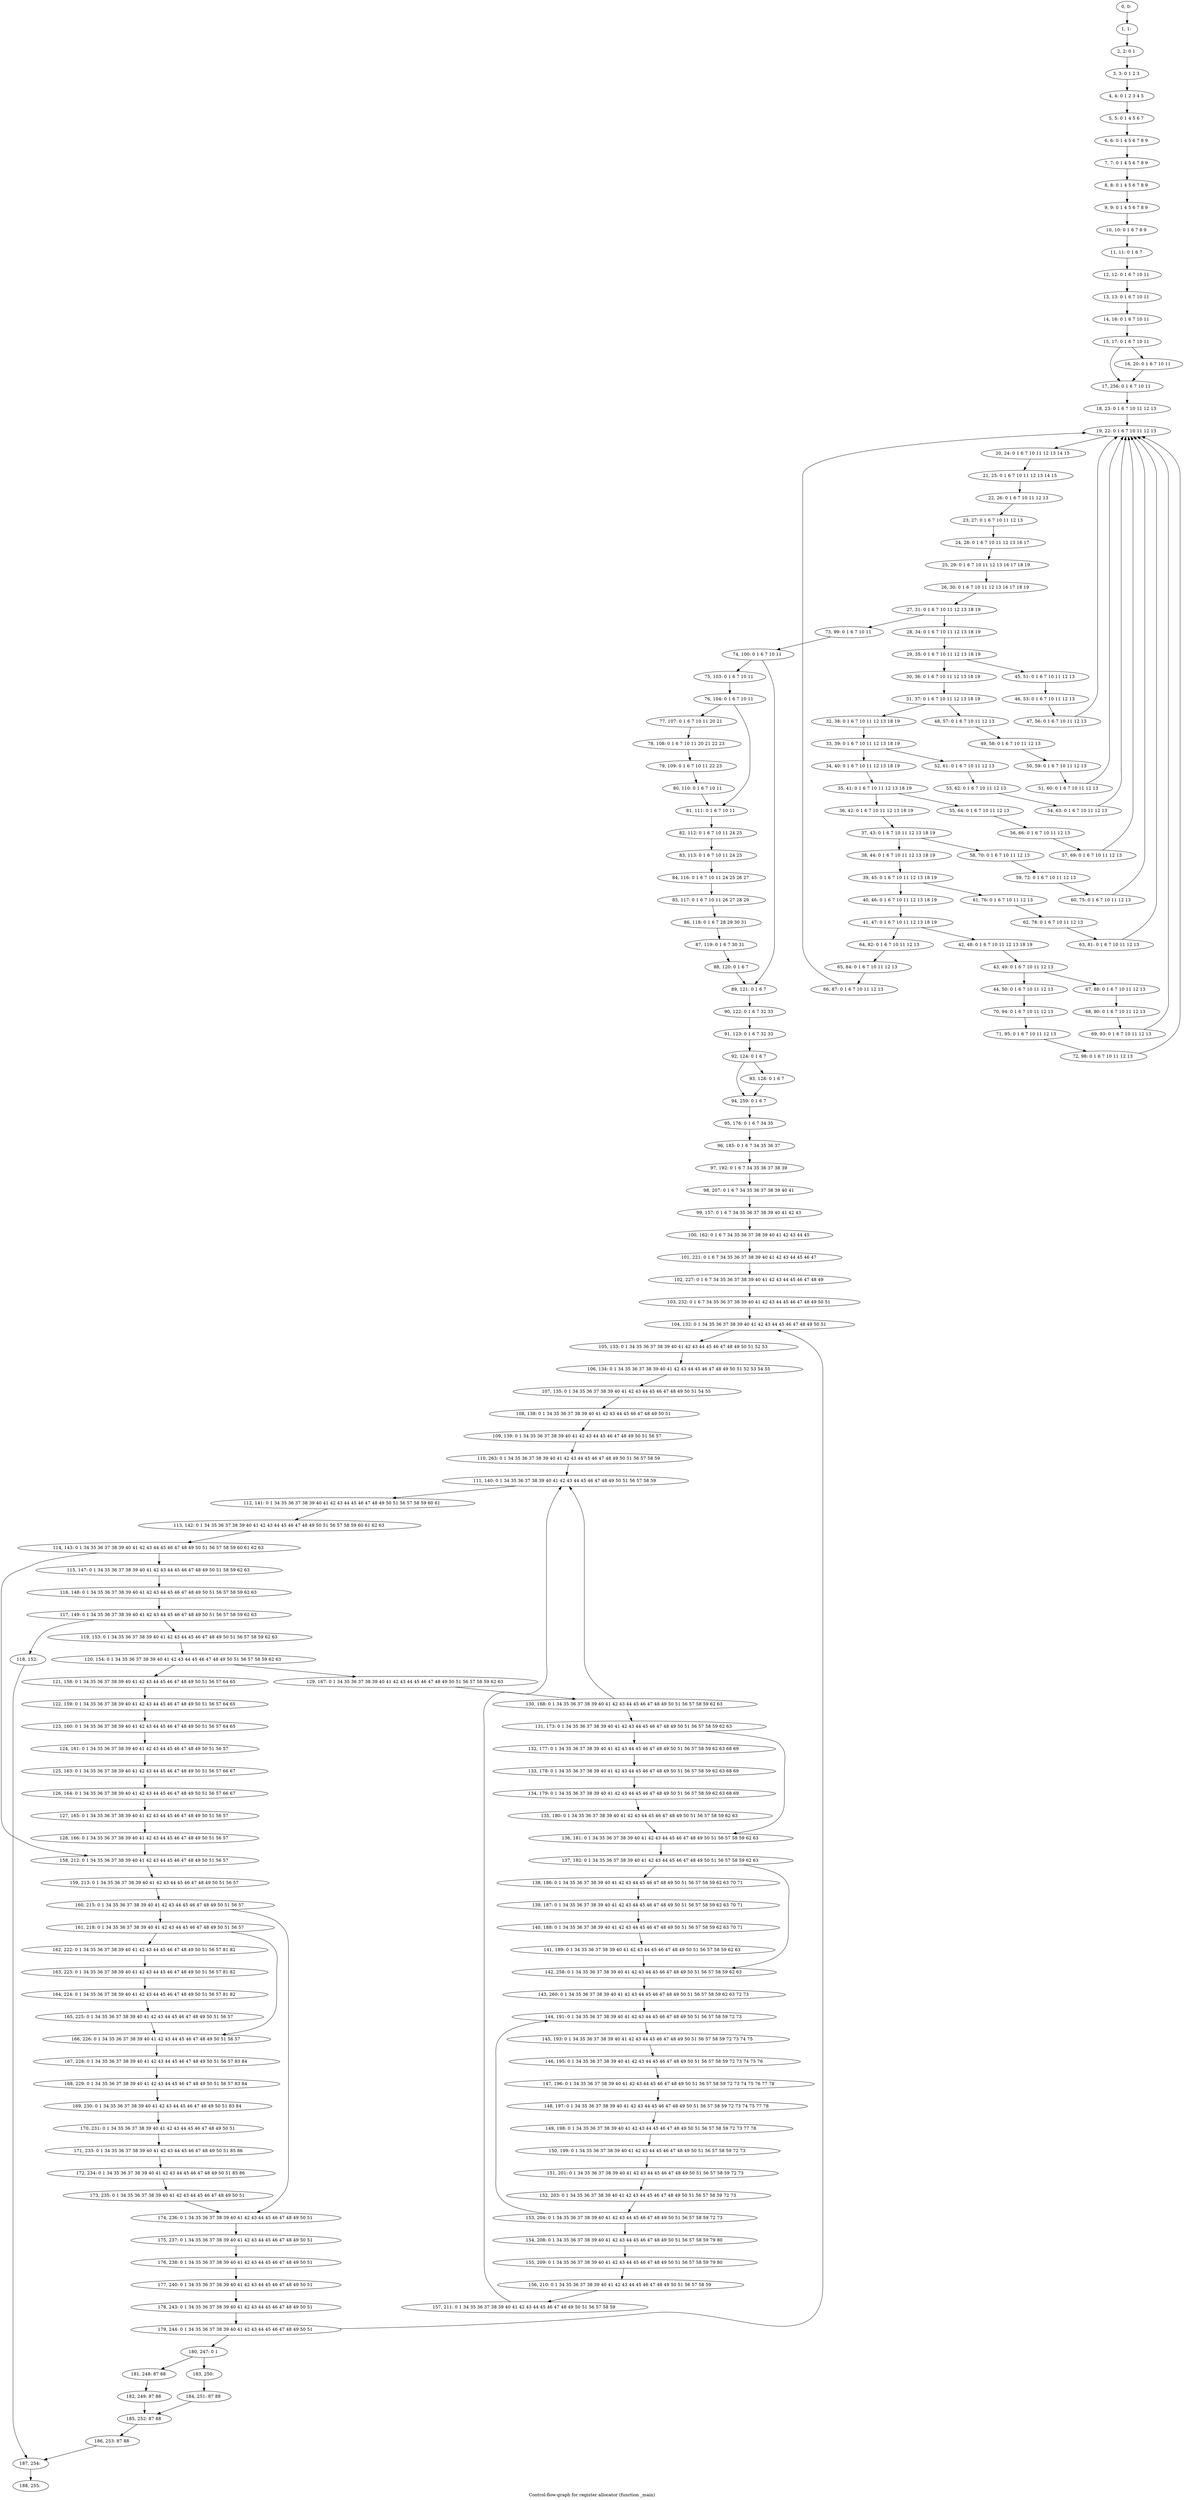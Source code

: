 digraph G {
graph [label="Control-flow-graph for register allocator (function _main)"]
0[label="0, 0: "];
1[label="1, 1: "];
2[label="2, 2: 0 1 "];
3[label="3, 3: 0 1 2 3 "];
4[label="4, 4: 0 1 2 3 4 5 "];
5[label="5, 5: 0 1 4 5 6 7 "];
6[label="6, 6: 0 1 4 5 6 7 8 9 "];
7[label="7, 7: 0 1 4 5 6 7 8 9 "];
8[label="8, 8: 0 1 4 5 6 7 8 9 "];
9[label="9, 9: 0 1 4 5 6 7 8 9 "];
10[label="10, 10: 0 1 6 7 8 9 "];
11[label="11, 11: 0 1 6 7 "];
12[label="12, 12: 0 1 6 7 10 11 "];
13[label="13, 13: 0 1 6 7 10 11 "];
14[label="14, 16: 0 1 6 7 10 11 "];
15[label="15, 17: 0 1 6 7 10 11 "];
16[label="16, 20: 0 1 6 7 10 11 "];
17[label="17, 256: 0 1 6 7 10 11 "];
18[label="18, 23: 0 1 6 7 10 11 12 13 "];
19[label="19, 22: 0 1 6 7 10 11 12 13 "];
20[label="20, 24: 0 1 6 7 10 11 12 13 14 15 "];
21[label="21, 25: 0 1 6 7 10 11 12 13 14 15 "];
22[label="22, 26: 0 1 6 7 10 11 12 13 "];
23[label="23, 27: 0 1 6 7 10 11 12 13 "];
24[label="24, 28: 0 1 6 7 10 11 12 13 16 17 "];
25[label="25, 29: 0 1 6 7 10 11 12 13 16 17 18 19 "];
26[label="26, 30: 0 1 6 7 10 11 12 13 16 17 18 19 "];
27[label="27, 31: 0 1 6 7 10 11 12 13 18 19 "];
28[label="28, 34: 0 1 6 7 10 11 12 13 18 19 "];
29[label="29, 35: 0 1 6 7 10 11 12 13 18 19 "];
30[label="30, 36: 0 1 6 7 10 11 12 13 18 19 "];
31[label="31, 37: 0 1 6 7 10 11 12 13 18 19 "];
32[label="32, 38: 0 1 6 7 10 11 12 13 18 19 "];
33[label="33, 39: 0 1 6 7 10 11 12 13 18 19 "];
34[label="34, 40: 0 1 6 7 10 11 12 13 18 19 "];
35[label="35, 41: 0 1 6 7 10 11 12 13 18 19 "];
36[label="36, 42: 0 1 6 7 10 11 12 13 18 19 "];
37[label="37, 43: 0 1 6 7 10 11 12 13 18 19 "];
38[label="38, 44: 0 1 6 7 10 11 12 13 18 19 "];
39[label="39, 45: 0 1 6 7 10 11 12 13 18 19 "];
40[label="40, 46: 0 1 6 7 10 11 12 13 18 19 "];
41[label="41, 47: 0 1 6 7 10 11 12 13 18 19 "];
42[label="42, 48: 0 1 6 7 10 11 12 13 18 19 "];
43[label="43, 49: 0 1 6 7 10 11 12 13 "];
44[label="44, 50: 0 1 6 7 10 11 12 13 "];
45[label="45, 51: 0 1 6 7 10 11 12 13 "];
46[label="46, 53: 0 1 6 7 10 11 12 13 "];
47[label="47, 56: 0 1 6 7 10 11 12 13 "];
48[label="48, 57: 0 1 6 7 10 11 12 13 "];
49[label="49, 58: 0 1 6 7 10 11 12 13 "];
50[label="50, 59: 0 1 6 7 10 11 12 13 "];
51[label="51, 60: 0 1 6 7 10 11 12 13 "];
52[label="52, 61: 0 1 6 7 10 11 12 13 "];
53[label="53, 62: 0 1 6 7 10 11 12 13 "];
54[label="54, 63: 0 1 6 7 10 11 12 13 "];
55[label="55, 64: 0 1 6 7 10 11 12 13 "];
56[label="56, 66: 0 1 6 7 10 11 12 13 "];
57[label="57, 69: 0 1 6 7 10 11 12 13 "];
58[label="58, 70: 0 1 6 7 10 11 12 13 "];
59[label="59, 72: 0 1 6 7 10 11 12 13 "];
60[label="60, 75: 0 1 6 7 10 11 12 13 "];
61[label="61, 76: 0 1 6 7 10 11 12 13 "];
62[label="62, 78: 0 1 6 7 10 11 12 13 "];
63[label="63, 81: 0 1 6 7 10 11 12 13 "];
64[label="64, 82: 0 1 6 7 10 11 12 13 "];
65[label="65, 84: 0 1 6 7 10 11 12 13 "];
66[label="66, 87: 0 1 6 7 10 11 12 13 "];
67[label="67, 88: 0 1 6 7 10 11 12 13 "];
68[label="68, 90: 0 1 6 7 10 11 12 13 "];
69[label="69, 93: 0 1 6 7 10 11 12 13 "];
70[label="70, 94: 0 1 6 7 10 11 12 13 "];
71[label="71, 95: 0 1 6 7 10 11 12 13 "];
72[label="72, 98: 0 1 6 7 10 11 12 13 "];
73[label="73, 99: 0 1 6 7 10 11 "];
74[label="74, 100: 0 1 6 7 10 11 "];
75[label="75, 103: 0 1 6 7 10 11 "];
76[label="76, 104: 0 1 6 7 10 11 "];
77[label="77, 107: 0 1 6 7 10 11 20 21 "];
78[label="78, 108: 0 1 6 7 10 11 20 21 22 23 "];
79[label="79, 109: 0 1 6 7 10 11 22 23 "];
80[label="80, 110: 0 1 6 7 10 11 "];
81[label="81, 111: 0 1 6 7 10 11 "];
82[label="82, 112: 0 1 6 7 10 11 24 25 "];
83[label="83, 113: 0 1 6 7 10 11 24 25 "];
84[label="84, 116: 0 1 6 7 10 11 24 25 26 27 "];
85[label="85, 117: 0 1 6 7 10 11 26 27 28 29 "];
86[label="86, 118: 0 1 6 7 28 29 30 31 "];
87[label="87, 119: 0 1 6 7 30 31 "];
88[label="88, 120: 0 1 6 7 "];
89[label="89, 121: 0 1 6 7 "];
90[label="90, 122: 0 1 6 7 32 33 "];
91[label="91, 123: 0 1 6 7 32 33 "];
92[label="92, 124: 0 1 6 7 "];
93[label="93, 128: 0 1 6 7 "];
94[label="94, 259: 0 1 6 7 "];
95[label="95, 176: 0 1 6 7 34 35 "];
96[label="96, 185: 0 1 6 7 34 35 36 37 "];
97[label="97, 192: 0 1 6 7 34 35 36 37 38 39 "];
98[label="98, 207: 0 1 6 7 34 35 36 37 38 39 40 41 "];
99[label="99, 157: 0 1 6 7 34 35 36 37 38 39 40 41 42 43 "];
100[label="100, 162: 0 1 6 7 34 35 36 37 38 39 40 41 42 43 44 45 "];
101[label="101, 221: 0 1 6 7 34 35 36 37 38 39 40 41 42 43 44 45 46 47 "];
102[label="102, 227: 0 1 6 7 34 35 36 37 38 39 40 41 42 43 44 45 46 47 48 49 "];
103[label="103, 232: 0 1 6 7 34 35 36 37 38 39 40 41 42 43 44 45 46 47 48 49 50 51 "];
104[label="104, 132: 0 1 34 35 36 37 38 39 40 41 42 43 44 45 46 47 48 49 50 51 "];
105[label="105, 133: 0 1 34 35 36 37 38 39 40 41 42 43 44 45 46 47 48 49 50 51 52 53 "];
106[label="106, 134: 0 1 34 35 36 37 38 39 40 41 42 43 44 45 46 47 48 49 50 51 52 53 54 55 "];
107[label="107, 135: 0 1 34 35 36 37 38 39 40 41 42 43 44 45 46 47 48 49 50 51 54 55 "];
108[label="108, 138: 0 1 34 35 36 37 38 39 40 41 42 43 44 45 46 47 48 49 50 51 "];
109[label="109, 139: 0 1 34 35 36 37 38 39 40 41 42 43 44 45 46 47 48 49 50 51 56 57 "];
110[label="110, 263: 0 1 34 35 36 37 38 39 40 41 42 43 44 45 46 47 48 49 50 51 56 57 58 59 "];
111[label="111, 140: 0 1 34 35 36 37 38 39 40 41 42 43 44 45 46 47 48 49 50 51 56 57 58 59 "];
112[label="112, 141: 0 1 34 35 36 37 38 39 40 41 42 43 44 45 46 47 48 49 50 51 56 57 58 59 60 61 "];
113[label="113, 142: 0 1 34 35 36 37 38 39 40 41 42 43 44 45 46 47 48 49 50 51 56 57 58 59 60 61 62 63 "];
114[label="114, 143: 0 1 34 35 36 37 38 39 40 41 42 43 44 45 46 47 48 49 50 51 56 57 58 59 60 61 62 63 "];
115[label="115, 147: 0 1 34 35 36 37 38 39 40 41 42 43 44 45 46 47 48 49 50 51 58 59 62 63 "];
116[label="116, 148: 0 1 34 35 36 37 38 39 40 41 42 43 44 45 46 47 48 49 50 51 56 57 58 59 62 63 "];
117[label="117, 149: 0 1 34 35 36 37 38 39 40 41 42 43 44 45 46 47 48 49 50 51 56 57 58 59 62 63 "];
118[label="118, 152: "];
119[label="119, 153: 0 1 34 35 36 37 38 39 40 41 42 43 44 45 46 47 48 49 50 51 56 57 58 59 62 63 "];
120[label="120, 154: 0 1 34 35 36 37 38 39 40 41 42 43 44 45 46 47 48 49 50 51 56 57 58 59 62 63 "];
121[label="121, 158: 0 1 34 35 36 37 38 39 40 41 42 43 44 45 46 47 48 49 50 51 56 57 64 65 "];
122[label="122, 159: 0 1 34 35 36 37 38 39 40 41 42 43 44 45 46 47 48 49 50 51 56 57 64 65 "];
123[label="123, 160: 0 1 34 35 36 37 38 39 40 41 42 43 44 45 46 47 48 49 50 51 56 57 64 65 "];
124[label="124, 161: 0 1 34 35 36 37 38 39 40 41 42 43 44 45 46 47 48 49 50 51 56 57 "];
125[label="125, 163: 0 1 34 35 36 37 38 39 40 41 42 43 44 45 46 47 48 49 50 51 56 57 66 67 "];
126[label="126, 164: 0 1 34 35 36 37 38 39 40 41 42 43 44 45 46 47 48 49 50 51 56 57 66 67 "];
127[label="127, 165: 0 1 34 35 36 37 38 39 40 41 42 43 44 45 46 47 48 49 50 51 56 57 "];
128[label="128, 166: 0 1 34 35 36 37 38 39 40 41 42 43 44 45 46 47 48 49 50 51 56 57 "];
129[label="129, 167: 0 1 34 35 36 37 38 39 40 41 42 43 44 45 46 47 48 49 50 51 56 57 58 59 62 63 "];
130[label="130, 168: 0 1 34 35 36 37 38 39 40 41 42 43 44 45 46 47 48 49 50 51 56 57 58 59 62 63 "];
131[label="131, 173: 0 1 34 35 36 37 38 39 40 41 42 43 44 45 46 47 48 49 50 51 56 57 58 59 62 63 "];
132[label="132, 177: 0 1 34 35 36 37 38 39 40 41 42 43 44 45 46 47 48 49 50 51 56 57 58 59 62 63 68 69 "];
133[label="133, 178: 0 1 34 35 36 37 38 39 40 41 42 43 44 45 46 47 48 49 50 51 56 57 58 59 62 63 68 69 "];
134[label="134, 179: 0 1 34 35 36 37 38 39 40 41 42 43 44 45 46 47 48 49 50 51 56 57 58 59 62 63 68 69 "];
135[label="135, 180: 0 1 34 35 36 37 38 39 40 41 42 43 44 45 46 47 48 49 50 51 56 57 58 59 62 63 "];
136[label="136, 181: 0 1 34 35 36 37 38 39 40 41 42 43 44 45 46 47 48 49 50 51 56 57 58 59 62 63 "];
137[label="137, 182: 0 1 34 35 36 37 38 39 40 41 42 43 44 45 46 47 48 49 50 51 56 57 58 59 62 63 "];
138[label="138, 186: 0 1 34 35 36 37 38 39 40 41 42 43 44 45 46 47 48 49 50 51 56 57 58 59 62 63 70 71 "];
139[label="139, 187: 0 1 34 35 36 37 38 39 40 41 42 43 44 45 46 47 48 49 50 51 56 57 58 59 62 63 70 71 "];
140[label="140, 188: 0 1 34 35 36 37 38 39 40 41 42 43 44 45 46 47 48 49 50 51 56 57 58 59 62 63 70 71 "];
141[label="141, 189: 0 1 34 35 36 37 38 39 40 41 42 43 44 45 46 47 48 49 50 51 56 57 58 59 62 63 "];
142[label="142, 258: 0 1 34 35 36 37 38 39 40 41 42 43 44 45 46 47 48 49 50 51 56 57 58 59 62 63 "];
143[label="143, 260: 0 1 34 35 36 37 38 39 40 41 42 43 44 45 46 47 48 49 50 51 56 57 58 59 62 63 72 73 "];
144[label="144, 191: 0 1 34 35 36 37 38 39 40 41 42 43 44 45 46 47 48 49 50 51 56 57 58 59 72 73 "];
145[label="145, 193: 0 1 34 35 36 37 38 39 40 41 42 43 44 45 46 47 48 49 50 51 56 57 58 59 72 73 74 75 "];
146[label="146, 195: 0 1 34 35 36 37 38 39 40 41 42 43 44 45 46 47 48 49 50 51 56 57 58 59 72 73 74 75 76 "];
147[label="147, 196: 0 1 34 35 36 37 38 39 40 41 42 43 44 45 46 47 48 49 50 51 56 57 58 59 72 73 74 75 76 77 78 "];
148[label="148, 197: 0 1 34 35 36 37 38 39 40 41 42 43 44 45 46 47 48 49 50 51 56 57 58 59 72 73 74 75 77 78 "];
149[label="149, 198: 0 1 34 35 36 37 38 39 40 41 42 43 44 45 46 47 48 49 50 51 56 57 58 59 72 73 77 78 "];
150[label="150, 199: 0 1 34 35 36 37 38 39 40 41 42 43 44 45 46 47 48 49 50 51 56 57 58 59 72 73 "];
151[label="151, 201: 0 1 34 35 36 37 38 39 40 41 42 43 44 45 46 47 48 49 50 51 56 57 58 59 72 73 "];
152[label="152, 203: 0 1 34 35 36 37 38 39 40 41 42 43 44 45 46 47 48 49 50 51 56 57 58 59 72 73 "];
153[label="153, 204: 0 1 34 35 36 37 38 39 40 41 42 43 44 45 46 47 48 49 50 51 56 57 58 59 72 73 "];
154[label="154, 208: 0 1 34 35 36 37 38 39 40 41 42 43 44 45 46 47 48 49 50 51 56 57 58 59 79 80 "];
155[label="155, 209: 0 1 34 35 36 37 38 39 40 41 42 43 44 45 46 47 48 49 50 51 56 57 58 59 79 80 "];
156[label="156, 210: 0 1 34 35 36 37 38 39 40 41 42 43 44 45 46 47 48 49 50 51 56 57 58 59 "];
157[label="157, 211: 0 1 34 35 36 37 38 39 40 41 42 43 44 45 46 47 48 49 50 51 56 57 58 59 "];
158[label="158, 212: 0 1 34 35 36 37 38 39 40 41 42 43 44 45 46 47 48 49 50 51 56 57 "];
159[label="159, 213: 0 1 34 35 36 37 38 39 40 41 42 43 44 45 46 47 48 49 50 51 56 57 "];
160[label="160, 215: 0 1 34 35 36 37 38 39 40 41 42 43 44 45 46 47 48 49 50 51 56 57 "];
161[label="161, 218: 0 1 34 35 36 37 38 39 40 41 42 43 44 45 46 47 48 49 50 51 56 57 "];
162[label="162, 222: 0 1 34 35 36 37 38 39 40 41 42 43 44 45 46 47 48 49 50 51 56 57 81 82 "];
163[label="163, 223: 0 1 34 35 36 37 38 39 40 41 42 43 44 45 46 47 48 49 50 51 56 57 81 82 "];
164[label="164, 224: 0 1 34 35 36 37 38 39 40 41 42 43 44 45 46 47 48 49 50 51 56 57 81 82 "];
165[label="165, 225: 0 1 34 35 36 37 38 39 40 41 42 43 44 45 46 47 48 49 50 51 56 57 "];
166[label="166, 226: 0 1 34 35 36 37 38 39 40 41 42 43 44 45 46 47 48 49 50 51 56 57 "];
167[label="167, 228: 0 1 34 35 36 37 38 39 40 41 42 43 44 45 46 47 48 49 50 51 56 57 83 84 "];
168[label="168, 229: 0 1 34 35 36 37 38 39 40 41 42 43 44 45 46 47 48 49 50 51 56 57 83 84 "];
169[label="169, 230: 0 1 34 35 36 37 38 39 40 41 42 43 44 45 46 47 48 49 50 51 83 84 "];
170[label="170, 231: 0 1 34 35 36 37 38 39 40 41 42 43 44 45 46 47 48 49 50 51 "];
171[label="171, 233: 0 1 34 35 36 37 38 39 40 41 42 43 44 45 46 47 48 49 50 51 85 86 "];
172[label="172, 234: 0 1 34 35 36 37 38 39 40 41 42 43 44 45 46 47 48 49 50 51 85 86 "];
173[label="173, 235: 0 1 34 35 36 37 38 39 40 41 42 43 44 45 46 47 48 49 50 51 "];
174[label="174, 236: 0 1 34 35 36 37 38 39 40 41 42 43 44 45 46 47 48 49 50 51 "];
175[label="175, 237: 0 1 34 35 36 37 38 39 40 41 42 43 44 45 46 47 48 49 50 51 "];
176[label="176, 238: 0 1 34 35 36 37 38 39 40 41 42 43 44 45 46 47 48 49 50 51 "];
177[label="177, 240: 0 1 34 35 36 37 38 39 40 41 42 43 44 45 46 47 48 49 50 51 "];
178[label="178, 243: 0 1 34 35 36 37 38 39 40 41 42 43 44 45 46 47 48 49 50 51 "];
179[label="179, 244: 0 1 34 35 36 37 38 39 40 41 42 43 44 45 46 47 48 49 50 51 "];
180[label="180, 247: 0 1 "];
181[label="181, 248: 87 88 "];
182[label="182, 249: 87 88 "];
183[label="183, 250: "];
184[label="184, 251: 87 88 "];
185[label="185, 252: 87 88 "];
186[label="186, 253: 87 88 "];
187[label="187, 254: "];
188[label="188, 255: "];
0->1 ;
1->2 ;
2->3 ;
3->4 ;
4->5 ;
5->6 ;
6->7 ;
7->8 ;
8->9 ;
9->10 ;
10->11 ;
11->12 ;
12->13 ;
13->14 ;
14->15 ;
15->16 ;
15->17 ;
16->17 ;
17->18 ;
18->19 ;
19->20 ;
20->21 ;
21->22 ;
22->23 ;
23->24 ;
24->25 ;
25->26 ;
26->27 ;
27->28 ;
27->73 ;
28->29 ;
29->30 ;
29->45 ;
30->31 ;
31->32 ;
31->48 ;
32->33 ;
33->34 ;
33->52 ;
34->35 ;
35->36 ;
35->55 ;
36->37 ;
37->38 ;
37->58 ;
38->39 ;
39->40 ;
39->61 ;
40->41 ;
41->42 ;
41->64 ;
42->43 ;
43->44 ;
43->67 ;
44->70 ;
45->46 ;
46->47 ;
47->19 ;
48->49 ;
49->50 ;
50->51 ;
51->19 ;
52->53 ;
53->54 ;
54->19 ;
55->56 ;
56->57 ;
57->19 ;
58->59 ;
59->60 ;
60->19 ;
61->62 ;
62->63 ;
63->19 ;
64->65 ;
65->66 ;
66->19 ;
67->68 ;
68->69 ;
69->19 ;
70->71 ;
71->72 ;
72->19 ;
73->74 ;
74->75 ;
74->89 ;
75->76 ;
76->77 ;
76->81 ;
77->78 ;
78->79 ;
79->80 ;
80->81 ;
81->82 ;
82->83 ;
83->84 ;
84->85 ;
85->86 ;
86->87 ;
87->88 ;
88->89 ;
89->90 ;
90->91 ;
91->92 ;
92->93 ;
92->94 ;
93->94 ;
94->95 ;
95->96 ;
96->97 ;
97->98 ;
98->99 ;
99->100 ;
100->101 ;
101->102 ;
102->103 ;
103->104 ;
104->105 ;
105->106 ;
106->107 ;
107->108 ;
108->109 ;
109->110 ;
110->111 ;
111->112 ;
112->113 ;
113->114 ;
114->115 ;
114->158 ;
115->116 ;
116->117 ;
117->118 ;
117->119 ;
118->187 ;
119->120 ;
120->121 ;
120->129 ;
121->122 ;
122->123 ;
123->124 ;
124->125 ;
125->126 ;
126->127 ;
127->128 ;
128->158 ;
129->130 ;
130->131 ;
130->111 ;
131->132 ;
131->136 ;
132->133 ;
133->134 ;
134->135 ;
135->136 ;
136->137 ;
137->138 ;
137->142 ;
138->139 ;
139->140 ;
140->141 ;
141->142 ;
142->143 ;
143->144 ;
144->145 ;
145->146 ;
146->147 ;
147->148 ;
148->149 ;
149->150 ;
150->151 ;
151->152 ;
152->153 ;
153->154 ;
153->144 ;
154->155 ;
155->156 ;
156->157 ;
157->111 ;
158->159 ;
159->160 ;
160->161 ;
160->174 ;
161->162 ;
161->166 ;
162->163 ;
163->164 ;
164->165 ;
165->166 ;
166->167 ;
167->168 ;
168->169 ;
169->170 ;
170->171 ;
171->172 ;
172->173 ;
173->174 ;
174->175 ;
175->176 ;
176->177 ;
177->178 ;
178->179 ;
179->180 ;
179->104 ;
180->181 ;
180->183 ;
181->182 ;
182->185 ;
183->184 ;
184->185 ;
185->186 ;
186->187 ;
187->188 ;
}

